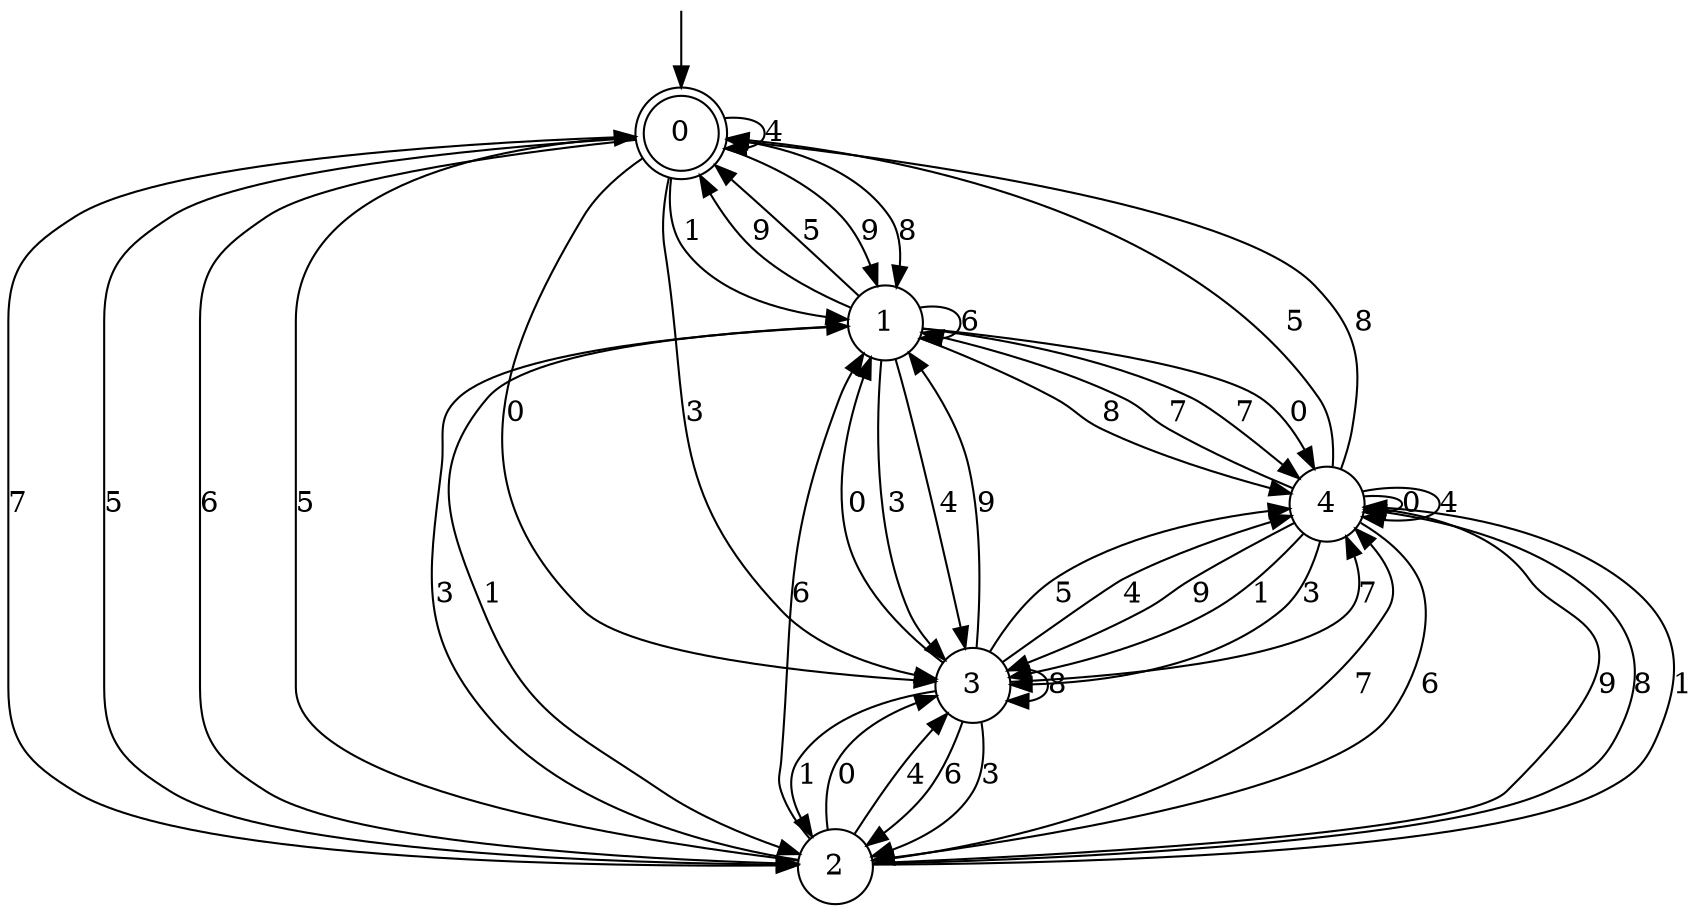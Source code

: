 digraph g {

	s0 [shape="doublecircle" label="0"];
	s1 [shape="circle" label="1"];
	s2 [shape="circle" label="2"];
	s3 [shape="circle" label="3"];
	s4 [shape="circle" label="4"];
	s0 -> s1 [label="9"];
	s0 -> s2 [label="7"];
	s0 -> s3 [label="0"];
	s0 -> s2 [label="5"];
	s0 -> s2 [label="6"];
	s0 -> s3 [label="3"];
	s0 -> s0 [label="4"];
	s0 -> s1 [label="8"];
	s0 -> s1 [label="1"];
	s1 -> s0 [label="9"];
	s1 -> s4 [label="7"];
	s1 -> s4 [label="0"];
	s1 -> s0 [label="5"];
	s1 -> s1 [label="6"];
	s1 -> s3 [label="3"];
	s1 -> s3 [label="4"];
	s1 -> s4 [label="8"];
	s1 -> s2 [label="1"];
	s2 -> s4 [label="9"];
	s2 -> s4 [label="7"];
	s2 -> s3 [label="0"];
	s2 -> s0 [label="5"];
	s2 -> s1 [label="6"];
	s2 -> s1 [label="3"];
	s2 -> s3 [label="4"];
	s2 -> s4 [label="8"];
	s2 -> s4 [label="1"];
	s3 -> s1 [label="9"];
	s3 -> s4 [label="7"];
	s3 -> s1 [label="0"];
	s3 -> s4 [label="5"];
	s3 -> s2 [label="6"];
	s3 -> s2 [label="3"];
	s3 -> s4 [label="4"];
	s3 -> s3 [label="8"];
	s3 -> s2 [label="1"];
	s4 -> s3 [label="9"];
	s4 -> s1 [label="7"];
	s4 -> s4 [label="0"];
	s4 -> s0 [label="5"];
	s4 -> s2 [label="6"];
	s4 -> s3 [label="3"];
	s4 -> s4 [label="4"];
	s4 -> s0 [label="8"];
	s4 -> s3 [label="1"];

__start0 [label="" shape="none" width="0" height="0"];
__start0 -> s0;

}
